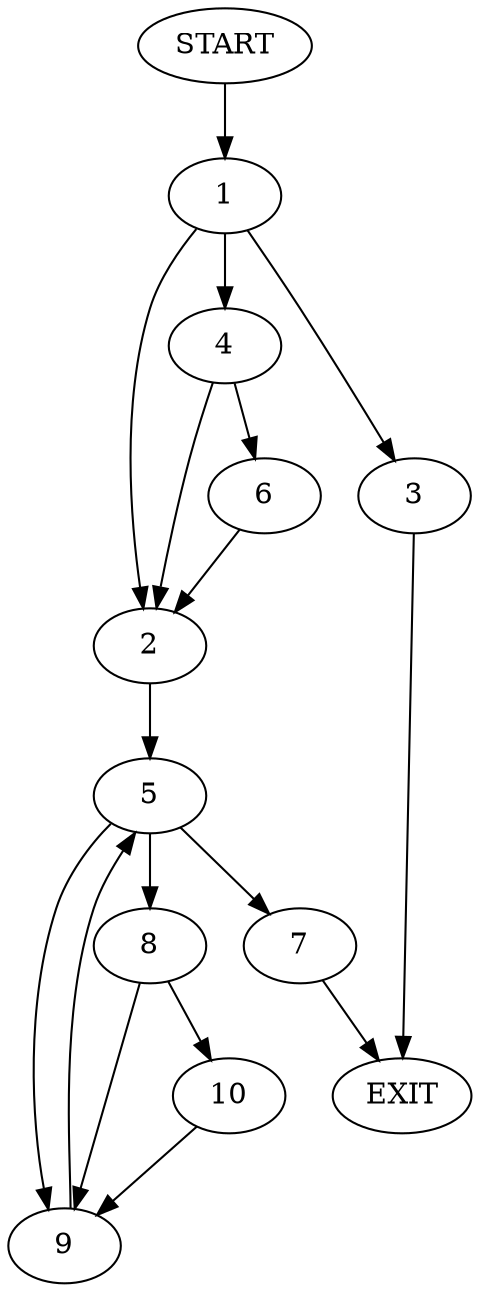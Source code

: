 digraph {
0 [label="START"]
11 [label="EXIT"]
0 -> 1
1 -> 2
1 -> 3
1 -> 4
2 -> 5
4 -> 6
4 -> 2
3 -> 11
6 -> 2
5 -> 7
5 -> 8
5 -> 9
7 -> 11
9 -> 5
8 -> 10
8 -> 9
10 -> 9
}

